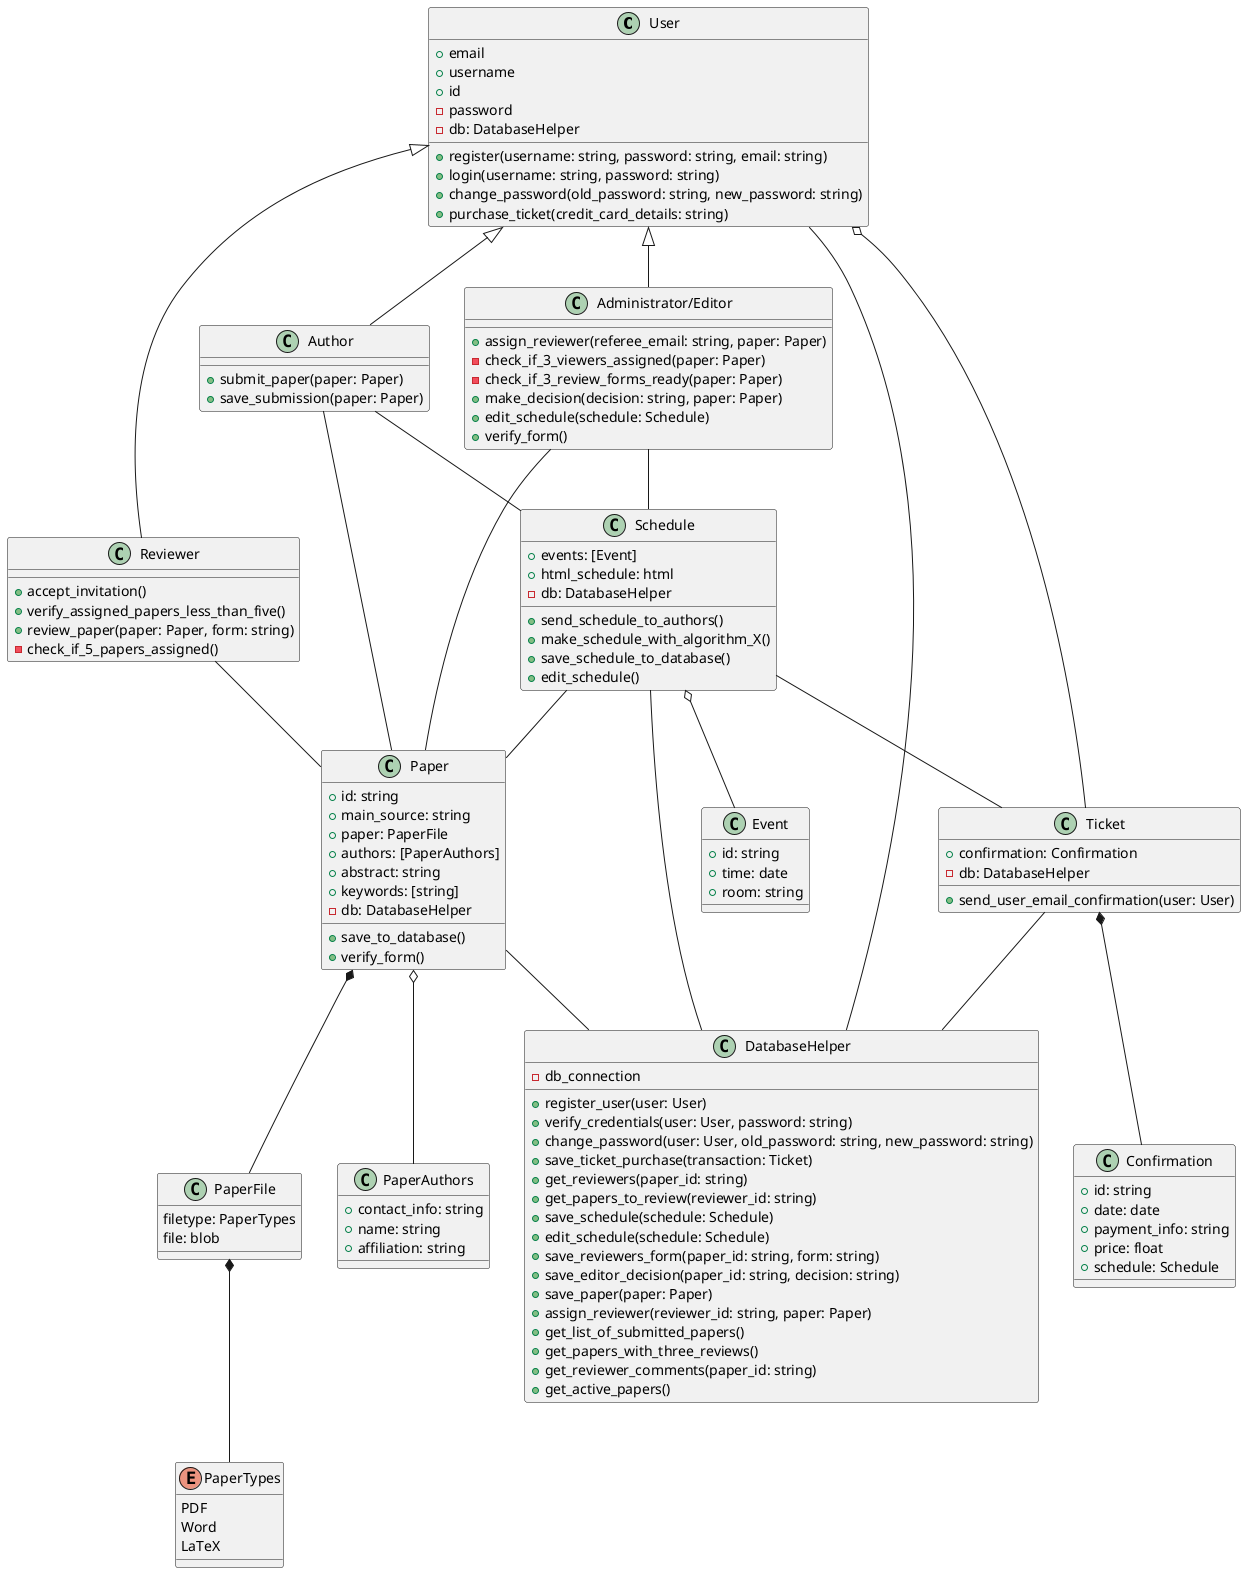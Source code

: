 @startuml

class User {
      +email
      +username
      +id
      -password
      +register(username: string, password: string, email: string)
      +login(username: string, password: string)
      +change_password(old_password: string, new_password: string)
      +purchase_ticket(credit_card_details: string)
      -db: DatabaseHelper
}

class "Administrator/Editor" {
      +assign_reviewer(referee_email: string, paper: Paper)
      -check_if_3_viewers_assigned(paper: Paper)
      -check_if_3_review_forms_ready(paper: Paper)
      +make_decision(decision: string, paper: Paper)
      +edit_schedule(schedule: Schedule)
      +verify_form()
}

Schedule o-- Event
class Event {
      +id: string
      +time: date
      +room: string
}
"Administrator/Editor" -- Schedule

User <|-- "Administrator/Editor"

class Author {
      +submit_paper(paper: Paper)
      +save_submission(paper: Paper)
}
User <|-- Author
Author -- Paper
Reviewer -- Paper
"Administrator/Editor" -- Paper
Author -- Schedule

class Reviewer {
      +accept_invitation()
      +verify_assigned_papers_less_than_five()
      +review_paper(paper: Paper, form: string)
      -check_if_5_papers_assigned()
}
User <|-- Reviewer

class DatabaseHelper {
      -db_connection
      +register_user(user: User)
      +verify_credentials(user: User, password: string)
      +change_password(user: User, old_password: string, new_password: string)
      +save_ticket_purchase(transaction: Ticket)
      +get_reviewers(paper_id: string)
      +get_papers_to_review(reviewer_id: string)
      +save_schedule(schedule: Schedule)
      +edit_schedule(schedule: Schedule)
      +save_reviewers_form(paper_id: string, form: string)
      +save_editor_decision(paper_id: string, decision: string)
      +save_paper(paper: Paper)
      +assign_reviewer(reviewer_id: string, paper: Paper)
      +get_list_of_submitted_papers()
      +get_papers_with_three_reviews()
      +get_reviewer_comments(paper_id: string)
      +get_active_papers()
}


class Paper {
      +id: string
      +main_source: string
      +paper: PaperFile
      +authors: [PaperAuthors]
      +abstract: string
      +keywords: [string]
      +save_to_database()
      +verify_form()
      -db: DatabaseHelper
}
Paper *-- PaperFile
PaperFile *-- PaperTypes
Paper o-- PaperAuthors
Schedule -- Paper

enum PaperTypes {
     PDF
     Word
     LaTeX
}

class PaperFile{
      filetype: PaperTypes
      file: blob
}

class PaperAuthors{
      +contact_info: string
      +name: string
      +affiliation: string
}


class Schedule {
      +events: [Event]
      +html_schedule: html
      +send_schedule_to_authors()
      +make_schedule_with_algorithm_X()
      +save_schedule_to_database()
      +edit_schedule()
      -db: DatabaseHelper
}

class Ticket {
      +confirmation: Confirmation
      +send_user_email_confirmation(user: User)
      -db: DatabaseHelper
}

class Confirmation{
      +id: string
      +date: date
      +payment_info: string
      +price: float
      +schedule: Schedule
}

Ticket *-- Confirmation
Schedule -- Ticket
User o-- Ticket


User -- DatabaseHelper
Schedule -- DatabaseHelper
Ticket -- DatabaseHelper
Paper -- DatabaseHelper

@enduml
